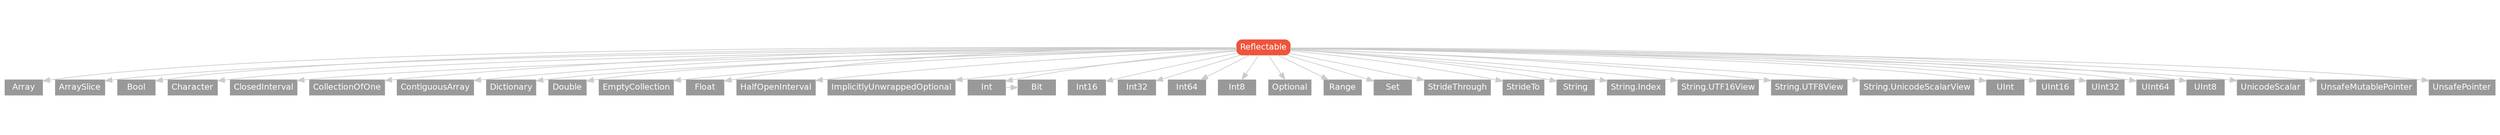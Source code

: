 strict digraph "Reflectable - Type Hierarchy - SwiftDoc.org" {
    pad="0.1,0.8"
    node [shape=box, style="filled,rounded", color="#999999", fillcolor="#999999", fontcolor=white, fontname=Helvetica, fontnames="Helvetica,sansserif", fontsize=12, margin="0.07,0.05", height="0.3"]
    edge [color="#cccccc"]
    "Array" [URL="/type/Array/hierarchy/", style=filled]
    "ArraySlice" [URL="/type/ArraySlice/hierarchy/", style=filled]
    "Bit" [URL="/type/Bit/hierarchy/", style=filled]
    "Bool" [URL="/type/Bool/hierarchy/", style=filled]
    "Character" [URL="/type/Character/hierarchy/", style=filled]
    "ClosedInterval" [URL="/type/ClosedInterval/hierarchy/", style=filled]
    "CollectionOfOne" [URL="/type/CollectionOfOne/hierarchy/", style=filled]
    "ContiguousArray" [URL="/type/ContiguousArray/hierarchy/", style=filled]
    "Dictionary" [URL="/type/Dictionary/hierarchy/", style=filled]
    "Double" [URL="/type/Double/hierarchy/", style=filled]
    "EmptyCollection" [URL="/type/EmptyCollection/hierarchy/", style=filled]
    "Float" [URL="/type/Float/hierarchy/", style=filled]
    "HalfOpenInterval" [URL="/type/HalfOpenInterval/hierarchy/", style=filled]
    "ImplicitlyUnwrappedOptional" [URL="/type/ImplicitlyUnwrappedOptional/hierarchy/", style=filled]
    "Int" [URL="/type/Int/hierarchy/", style=filled]
    "Int16" [URL="/type/Int16/hierarchy/", style=filled]
    "Int32" [URL="/type/Int32/hierarchy/", style=filled]
    "Int64" [URL="/type/Int64/hierarchy/", style=filled]
    "Int8" [URL="/type/Int8/hierarchy/", style=filled]
    "Optional" [URL="/type/Optional/hierarchy/", style=filled]
    "Range" [URL="/type/Range/hierarchy/", style=filled]
    "Reflectable" [URL="/protocol/Reflectable/", style="filled,rounded", fillcolor="#ee543d", color="#ee543d"]
    "Set" [URL="/type/Set/hierarchy/", style=filled]
    "StrideThrough" [URL="/type/StrideThrough/hierarchy/", style=filled]
    "StrideTo" [URL="/type/StrideTo/hierarchy/", style=filled]
    "String" [URL="/type/String/hierarchy/", style=filled]
    "String.Index" [URL="/type/String.Index/hierarchy/", style=filled]
    "String.UTF16View" [URL="/type/String.UTF16View/hierarchy/", style=filled]
    "String.UTF8View" [URL="/type/String.UTF8View/hierarchy/", style=filled]
    "String.UnicodeScalarView" [URL="/type/String.UnicodeScalarView/hierarchy/", style=filled]
    "UInt" [URL="/type/UInt/hierarchy/", style=filled]
    "UInt16" [URL="/type/UInt16/hierarchy/", style=filled]
    "UInt32" [URL="/type/UInt32/hierarchy/", style=filled]
    "UInt64" [URL="/type/UInt64/hierarchy/", style=filled]
    "UInt8" [URL="/type/UInt8/hierarchy/", style=filled]
    "UnicodeScalar" [URL="/type/UnicodeScalar/hierarchy/", style=filled]
    "UnsafeMutablePointer" [URL="/type/UnsafeMutablePointer/hierarchy/", style=filled]
    "UnsafePointer" [URL="/type/UnsafePointer/hierarchy/", style=filled]    "Reflectable" -> "Array"
    "Reflectable" -> "ArraySlice"
    "Reflectable" -> "Bool"
    "Reflectable" -> "Character"
    "Reflectable" -> "ClosedInterval"
    "Reflectable" -> "CollectionOfOne"
    "Reflectable" -> "ContiguousArray"
    "Reflectable" -> "Dictionary"
    "Reflectable" -> "Double"
    "Reflectable" -> "EmptyCollection"
    "Reflectable" -> "Float"
    "Reflectable" -> "HalfOpenInterval"
    "Reflectable" -> "ImplicitlyUnwrappedOptional"
    "Reflectable" -> "Int"
    "Reflectable" -> "Int16"
    "Reflectable" -> "Int32"
    "Reflectable" -> "Int64"
    "Reflectable" -> "Int8"
    "Reflectable" -> "Optional"
    "Reflectable" -> "Range"
    "Reflectable" -> "Set"
    "Reflectable" -> "StrideThrough"
    "Reflectable" -> "StrideTo"
    "Reflectable" -> "String"
    "Reflectable" -> "UInt"
    "Reflectable" -> "UInt16"
    "Reflectable" -> "UInt32"
    "Reflectable" -> "UInt64"
    "Reflectable" -> "UInt8"
    "Reflectable" -> "UnicodeScalar"
    "Reflectable" -> "UnsafeMutablePointer"
    "Reflectable" -> "UnsafePointer"
    "Reflectable" -> "String.Index"
    "Reflectable" -> "String.UTF16View"
    "Reflectable" -> "String.UTF8View"
    "Reflectable" -> "String.UnicodeScalarView"
    "Int" -> "Bit"
    subgraph Types {
        rank = max; "Array"; "ArraySlice"; "Bool"; "Character"; "ClosedInterval"; "CollectionOfOne"; "ContiguousArray"; "Dictionary"; "Double"; "EmptyCollection"; "Float"; "HalfOpenInterval"; "ImplicitlyUnwrappedOptional"; "Int"; "Int16"; "Int32"; "Int64"; "Int8"; "Optional"; "Range"; "Set"; "StrideThrough"; "StrideTo"; "String"; "UInt"; "UInt16"; "UInt32"; "UInt64"; "UInt8"; "UnicodeScalar"; "UnsafeMutablePointer"; "UnsafePointer"; "String.Index"; "String.UTF16View"; "String.UTF8View"; "String.UnicodeScalarView"; "Bit";
    }
}